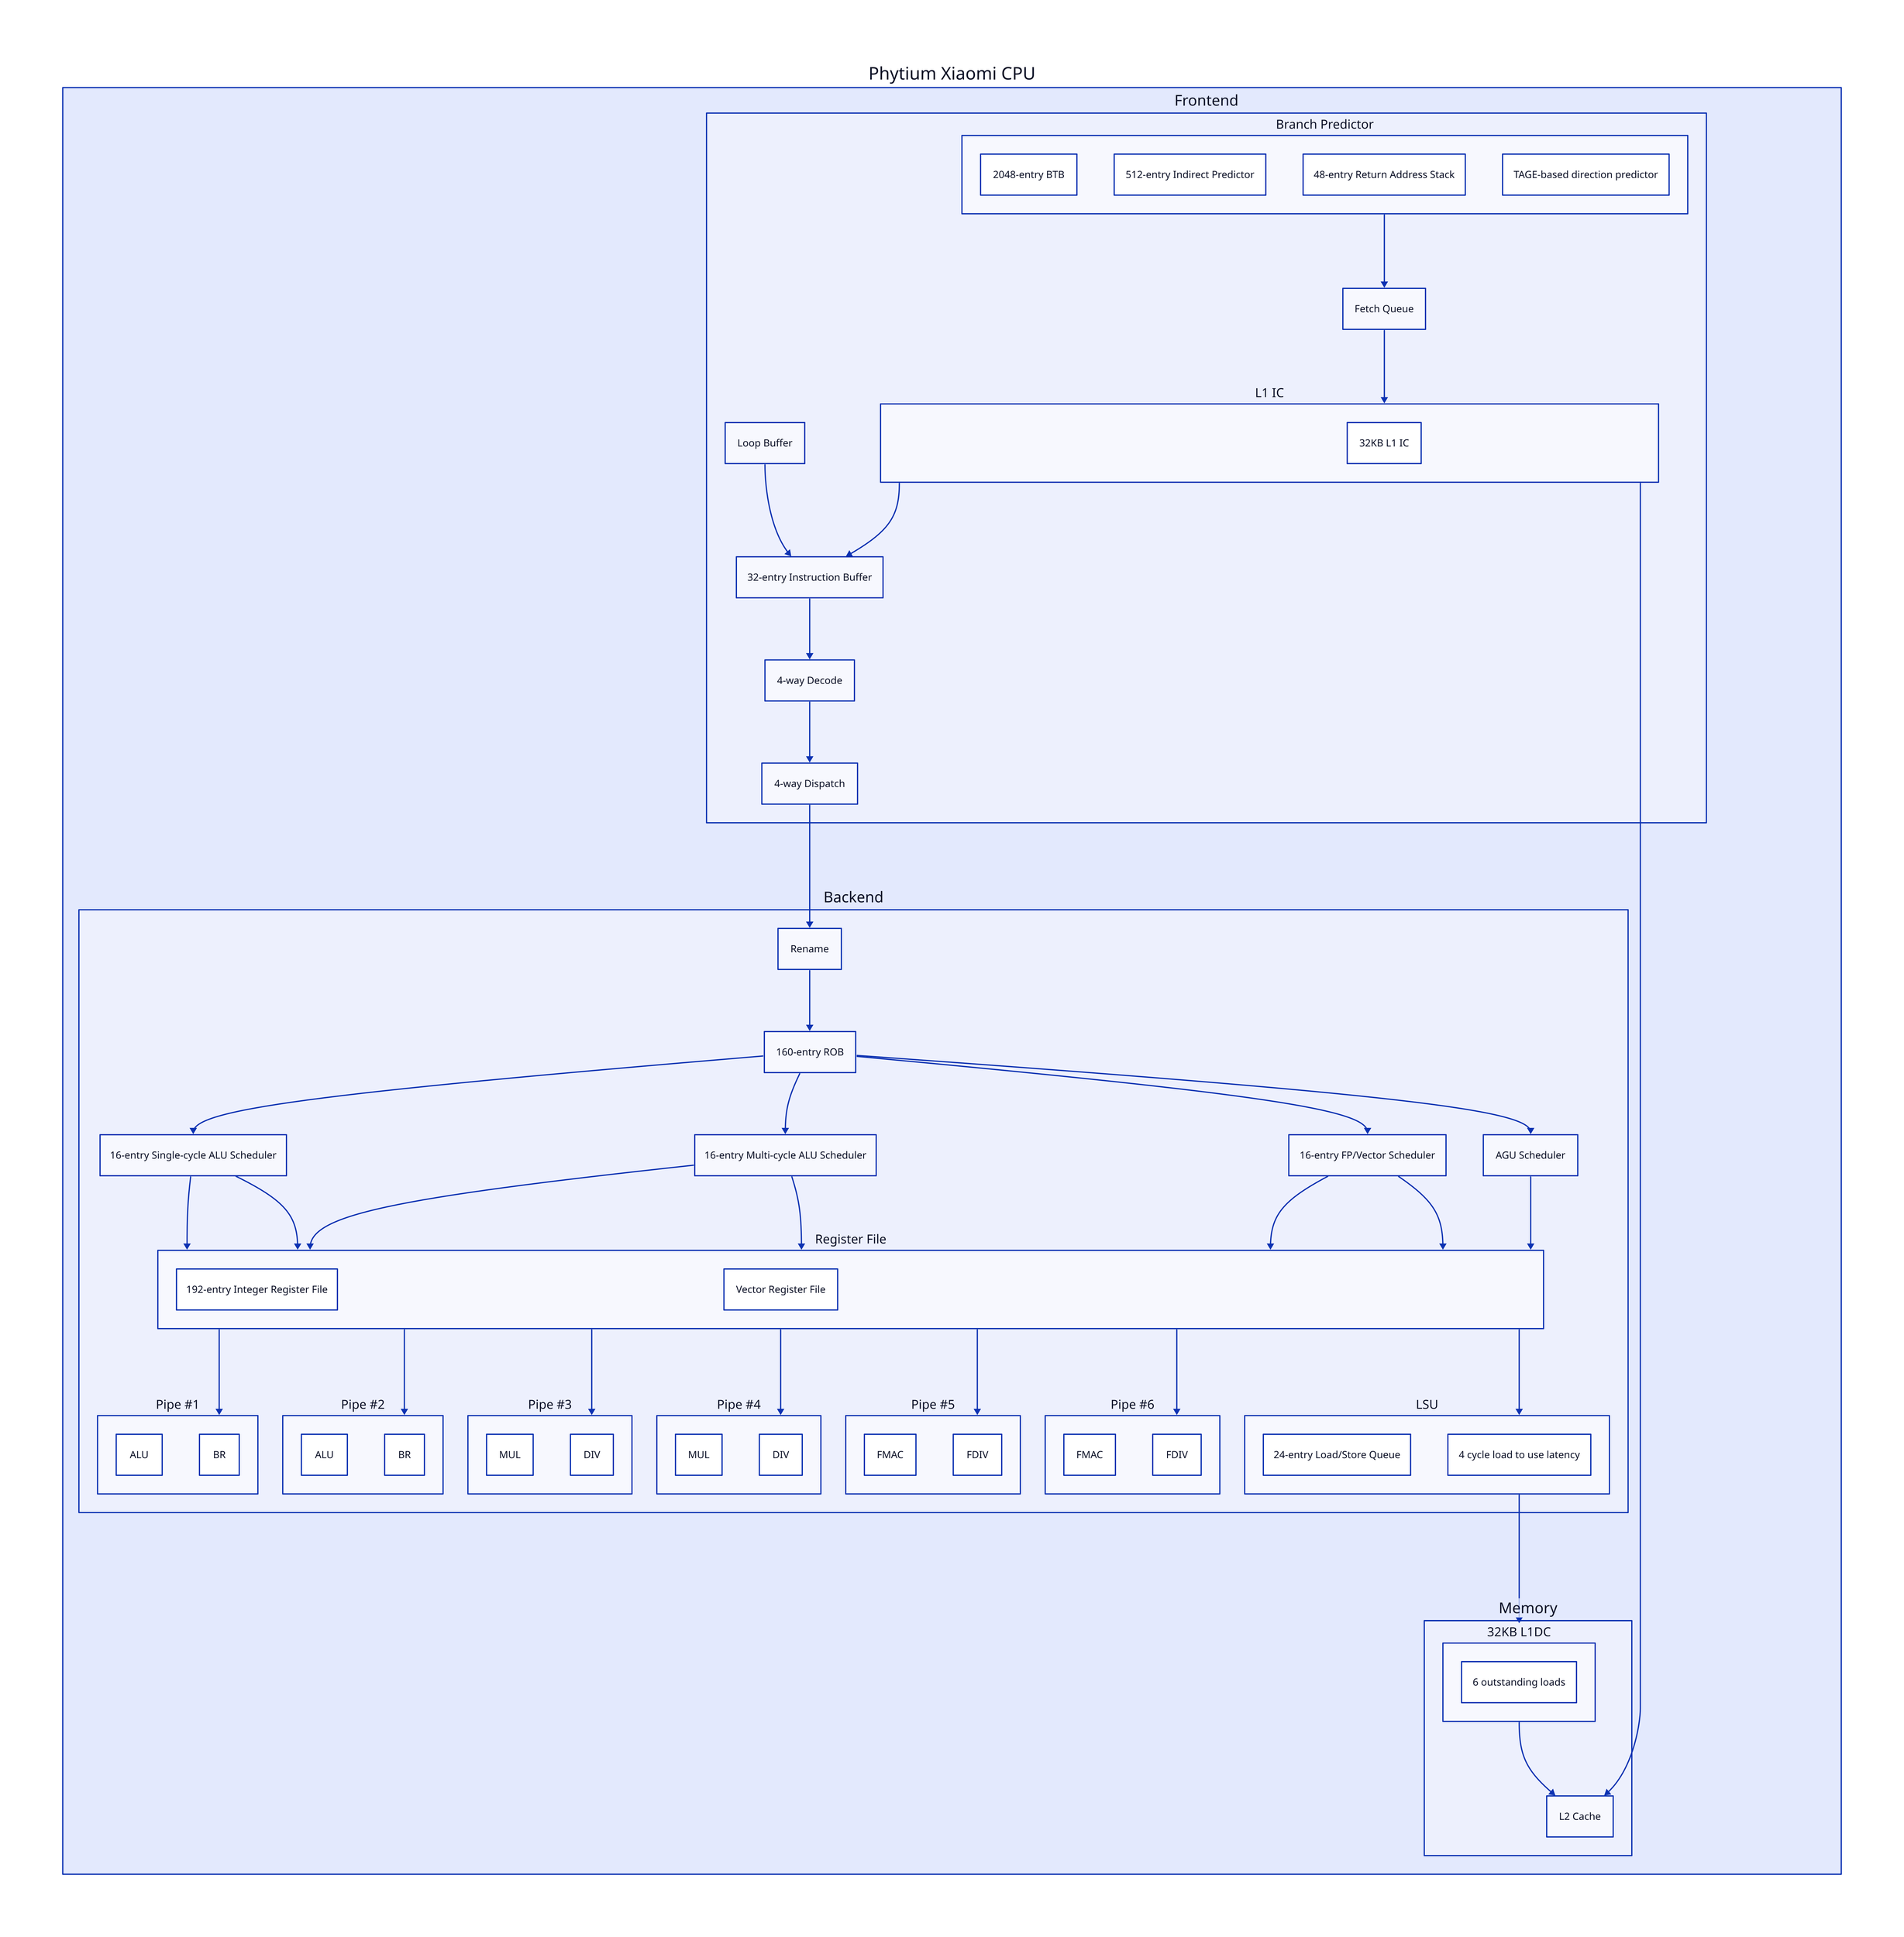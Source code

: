 cpu : Phytium Xiaomi CPU {
  frontend: Frontend {
    bp: Branch Predictor {
      # Source: Phytium
      # "2048-entry BTB"
      l1btb: 2048-entry BTB

      # Source: Phytium
      # "512-entry indirect predictor"
      indir: 512-entry Indirect Predictor

      # Source: Phytium
      # "48-entry Speculative Return Stac"
      ras: 48-entry Return Address Stack

      # Source: Phytium
      # "Direction predict with TAGE predictor"
      tage: TAGE-based direction predictor
    }

    l1ic: L1 IC {
      # Source: Phytium
      # "32KB L1 instr. Cach"
      l1ic: 32KB L1 IC
    }

    # Source: Phytium
    # "Loop detect and Instr. Cache bypass"
    loop: Loop Buffer

    fq: Fetch Queue
    bp -> fq
    fq -> l1ic

    # Source: Phytium
    # "32-entry instruction buffer"
    iq: 32-entry Instruction Buffer

    loop -> iq
    l1ic -> iq

    # Source: Phytium
    # "Up to four instructions decoded per cycle"
    decode: 4-way Decode
    iq -> decode

    # Source: Phytium
    # "Up to four instructions dispatched per cycle"
    dispatch: 4-way Dispatch
    decode -> dispatch
  }

  backend: Backend {
    # Source: Phytium
    # "Up to four instructions renamed per cycle"
    rename: Rename

    # Source: Phytium
    # "Reorder buffer can hold 160 instructions"
    rob: 160-entry ROB
    rename -> rob

    rf: Register File {
      # Source: Phytium
      # "192 physical registers"
      irf: 192-entry Integer Register File

      vrf: Vector Register File
    }

    # Source: Phytium
    # "Two separated 16-entry integer and ASIMD queues shared by four integer units"
    sched1: 16-entry Single-cycle ALU Scheduler

    # Source: Phytium
    pipe1: Pipe \#1 {
      ALU
      BR
    }
    sched1 -> rf -> pipe1

    # Source: Phytium
    pipe2: Pipe \#2 {
      ALU
      BR
    }
    sched1 -> rf -> pipe2

    # Source: Phytium
    # "Two separated 16-entry integer and ASIMD queues shared by four integer units"
    sched2: 16-entry Multi-cycle ALU Scheduler

    # Source: Phytium
    pipe3: Pipe \#3 {
      MUL
      DIV
    }
    sched2 -> rf -> pipe3

    # Source: Phytium
    pipe4: Pipe \#4 {
      MUL
      DIV
    }
    sched2 -> rf -> pipe4

    # Source: Phytium
    # "One shared 16-entry floating point and ASIMD queue"
    sched3: 16-entry FP/Vector Scheduler

    # Source: Phytium
    pipe5: Pipe \#5 {
      FMAC
      FDIV
    }
    sched3 -> rf -> pipe5

    # Source: Phytium
    pipe6: Pipe \#6 {
      FMAC
      FDIV
    }
    sched3 -> rf -> pipe6

    # Source: Phytium
    sched4: AGU Scheduler

    lsu: LSU {
      # Source: Phytium
      # "One 24-entry load/store queue"
      24-entry Load/Store Queue

      # Source: Phytium
      # "4 cycles latency from load to use"
      4 cycle load to use latency
    }

    sched4 -> rf -> lsu

    rob -> sched1
    rob -> sched2
    rob -> sched3
    rob -> sched4
  }
  frontend.dispatch -> backend.rename

  mem: Memory {
    # Source: Phytium
    # "32KB L1 data cache"
    l1dc: 32KB L1DC {
      # Source: Phytium
      6 outstanding loads
    }

    l2: L2 Cache
    l1dc -> l2
  }
  frontend.l1ic -> mem.l2
  backend.lsu -> mem.l1dc

  info: |md
    Drawn by Jiajie Chen @jiegec

    Based on data from Phytium
  |
}